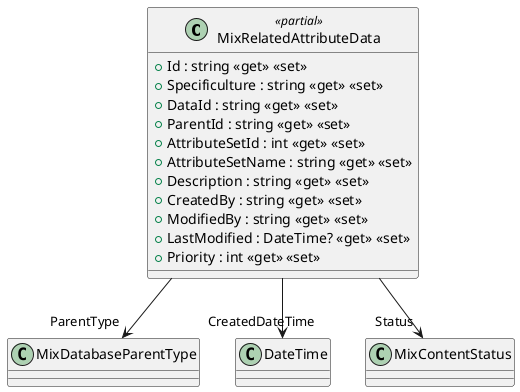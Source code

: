 @startuml
class MixRelatedAttributeData <<partial>> {
    + Id : string <<get>> <<set>>
    + Specificulture : string <<get>> <<set>>
    + DataId : string <<get>> <<set>>
    + ParentId : string <<get>> <<set>>
    + AttributeSetId : int <<get>> <<set>>
    + AttributeSetName : string <<get>> <<set>>
    + Description : string <<get>> <<set>>
    + CreatedBy : string <<get>> <<set>>
    + ModifiedBy : string <<get>> <<set>>
    + LastModified : DateTime? <<get>> <<set>>
    + Priority : int <<get>> <<set>>
}
MixRelatedAttributeData --> "ParentType" MixDatabaseParentType
MixRelatedAttributeData --> "CreatedDateTime" DateTime
MixRelatedAttributeData --> "Status" MixContentStatus
@enduml
